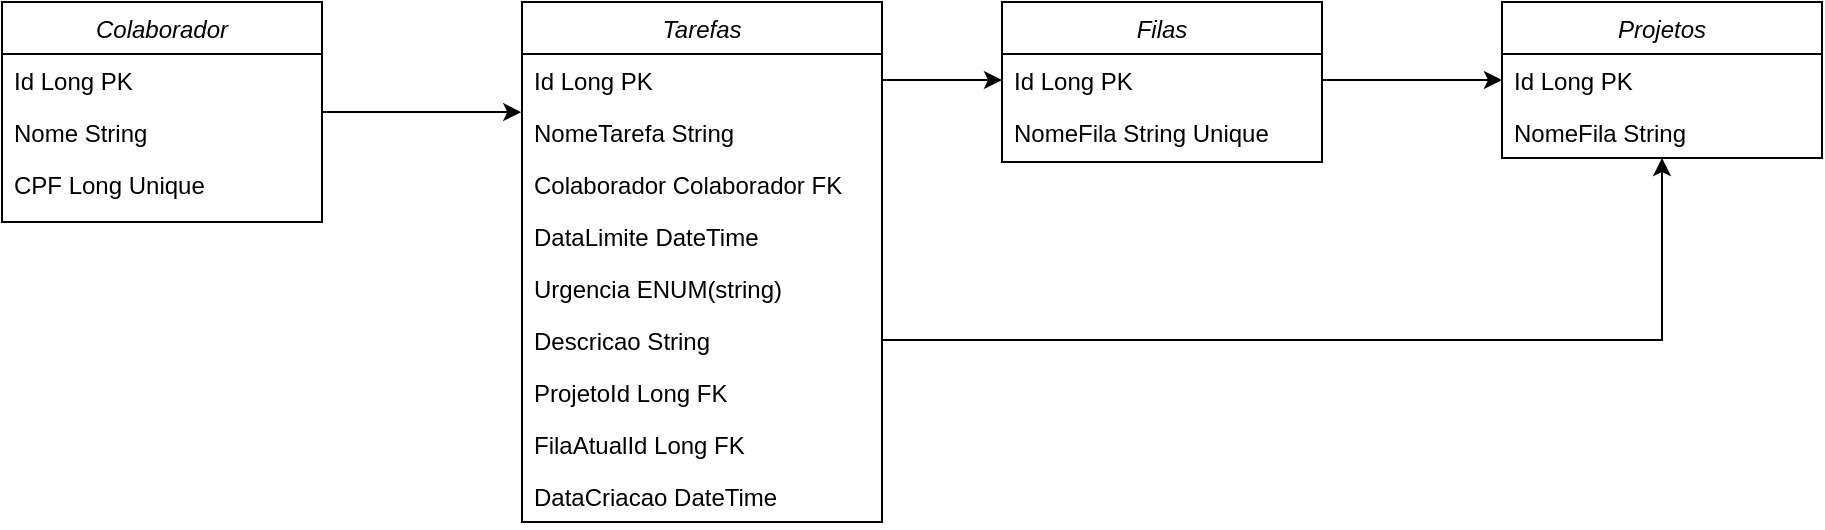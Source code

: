 <mxfile version="22.0.3" type="device">
  <diagram id="C5RBs43oDa-KdzZeNtuy" name="Page-1">
    <mxGraphModel dx="288" dy="134" grid="1" gridSize="10" guides="1" tooltips="1" connect="1" arrows="1" fold="1" page="1" pageScale="1" pageWidth="827" pageHeight="1169" math="0" shadow="0">
      <root>
        <mxCell id="WIyWlLk6GJQsqaUBKTNV-0" />
        <mxCell id="WIyWlLk6GJQsqaUBKTNV-1" parent="WIyWlLk6GJQsqaUBKTNV-0" />
        <mxCell id="zkfFHV4jXpPFQw0GAbJ--0" value="Colaborador" style="swimlane;fontStyle=2;align=center;verticalAlign=top;childLayout=stackLayout;horizontal=1;startSize=26;horizontalStack=0;resizeParent=1;resizeLast=0;collapsible=1;marginBottom=0;rounded=0;shadow=0;strokeWidth=1;" parent="WIyWlLk6GJQsqaUBKTNV-1" vertex="1">
          <mxGeometry x="110" y="300" width="160" height="110" as="geometry">
            <mxRectangle x="280" y="20" width="160" height="26" as="alternateBounds" />
          </mxGeometry>
        </mxCell>
        <mxCell id="zkfFHV4jXpPFQw0GAbJ--1" value="Id Long PK" style="text;align=left;verticalAlign=top;spacingLeft=4;spacingRight=4;overflow=hidden;rotatable=0;points=[[0,0.5],[1,0.5]];portConstraint=eastwest;" parent="zkfFHV4jXpPFQw0GAbJ--0" vertex="1">
          <mxGeometry y="26" width="160" height="26" as="geometry" />
        </mxCell>
        <mxCell id="zkfFHV4jXpPFQw0GAbJ--2" value="Nome String " style="text;align=left;verticalAlign=top;spacingLeft=4;spacingRight=4;overflow=hidden;rotatable=0;points=[[0,0.5],[1,0.5]];portConstraint=eastwest;rounded=0;shadow=0;html=0;" parent="zkfFHV4jXpPFQw0GAbJ--0" vertex="1">
          <mxGeometry y="52" width="160" height="26" as="geometry" />
        </mxCell>
        <mxCell id="zkfFHV4jXpPFQw0GAbJ--3" value="CPF Long Unique" style="text;align=left;verticalAlign=top;spacingLeft=4;spacingRight=4;overflow=hidden;rotatable=0;points=[[0,0.5],[1,0.5]];portConstraint=eastwest;rounded=0;shadow=0;html=0;" parent="zkfFHV4jXpPFQw0GAbJ--0" vertex="1">
          <mxGeometry y="78" width="160" height="26" as="geometry" />
        </mxCell>
        <mxCell id="M_PuwKV8WUUWtD_CwNCE-0" value="Tarefas" style="swimlane;fontStyle=2;align=center;verticalAlign=top;childLayout=stackLayout;horizontal=1;startSize=26;horizontalStack=0;resizeParent=1;resizeLast=0;collapsible=1;marginBottom=0;rounded=0;shadow=0;strokeWidth=1;" parent="WIyWlLk6GJQsqaUBKTNV-1" vertex="1">
          <mxGeometry x="370" y="300" width="180" height="260" as="geometry">
            <mxRectangle x="220" y="160" width="160" height="26" as="alternateBounds" />
          </mxGeometry>
        </mxCell>
        <mxCell id="M_PuwKV8WUUWtD_CwNCE-1" value="Id Long PK" style="text;align=left;verticalAlign=top;spacingLeft=4;spacingRight=4;overflow=hidden;rotatable=0;points=[[0,0.5],[1,0.5]];portConstraint=eastwest;" parent="M_PuwKV8WUUWtD_CwNCE-0" vertex="1">
          <mxGeometry y="26" width="180" height="26" as="geometry" />
        </mxCell>
        <mxCell id="M_PuwKV8WUUWtD_CwNCE-2" value="NomeTarefa String " style="text;align=left;verticalAlign=top;spacingLeft=4;spacingRight=4;overflow=hidden;rotatable=0;points=[[0,0.5],[1,0.5]];portConstraint=eastwest;rounded=0;shadow=0;html=0;" parent="M_PuwKV8WUUWtD_CwNCE-0" vertex="1">
          <mxGeometry y="52" width="180" height="26" as="geometry" />
        </mxCell>
        <mxCell id="M_PuwKV8WUUWtD_CwNCE-3" value="Colaborador Colaborador FK" style="text;align=left;verticalAlign=top;spacingLeft=4;spacingRight=4;overflow=hidden;rotatable=0;points=[[0,0.5],[1,0.5]];portConstraint=eastwest;rounded=0;shadow=0;html=0;" parent="M_PuwKV8WUUWtD_CwNCE-0" vertex="1">
          <mxGeometry y="78" width="180" height="26" as="geometry" />
        </mxCell>
        <mxCell id="M_PuwKV8WUUWtD_CwNCE-18" value="DataLimite DateTime" style="text;align=left;verticalAlign=top;spacingLeft=4;spacingRight=4;overflow=hidden;rotatable=0;points=[[0,0.5],[1,0.5]];portConstraint=eastwest;rounded=0;shadow=0;html=0;" parent="M_PuwKV8WUUWtD_CwNCE-0" vertex="1">
          <mxGeometry y="104" width="180" height="26" as="geometry" />
        </mxCell>
        <mxCell id="M_PuwKV8WUUWtD_CwNCE-19" value="Urgencia ENUM(string)" style="text;align=left;verticalAlign=top;spacingLeft=4;spacingRight=4;overflow=hidden;rotatable=0;points=[[0,0.5],[1,0.5]];portConstraint=eastwest;rounded=0;shadow=0;html=0;" parent="M_PuwKV8WUUWtD_CwNCE-0" vertex="1">
          <mxGeometry y="130" width="180" height="26" as="geometry" />
        </mxCell>
        <mxCell id="M_PuwKV8WUUWtD_CwNCE-20" value="Descricao String " style="text;align=left;verticalAlign=top;spacingLeft=4;spacingRight=4;overflow=hidden;rotatable=0;points=[[0,0.5],[1,0.5]];portConstraint=eastwest;rounded=0;shadow=0;html=0;" parent="M_PuwKV8WUUWtD_CwNCE-0" vertex="1">
          <mxGeometry y="156" width="180" height="26" as="geometry" />
        </mxCell>
        <mxCell id="M_PuwKV8WUUWtD_CwNCE-21" value="ProjetoId Long FK" style="text;align=left;verticalAlign=top;spacingLeft=4;spacingRight=4;overflow=hidden;rotatable=0;points=[[0,0.5],[1,0.5]];portConstraint=eastwest;rounded=0;shadow=0;html=0;" parent="M_PuwKV8WUUWtD_CwNCE-0" vertex="1">
          <mxGeometry y="182" width="180" height="26" as="geometry" />
        </mxCell>
        <mxCell id="M_PuwKV8WUUWtD_CwNCE-30" value="FilaAtualId Long FK" style="text;align=left;verticalAlign=top;spacingLeft=4;spacingRight=4;overflow=hidden;rotatable=0;points=[[0,0.5],[1,0.5]];portConstraint=eastwest;rounded=0;shadow=0;html=0;" parent="M_PuwKV8WUUWtD_CwNCE-0" vertex="1">
          <mxGeometry y="208" width="180" height="26" as="geometry" />
        </mxCell>
        <mxCell id="M_PuwKV8WUUWtD_CwNCE-22" value="DataCriacao DateTime " style="text;align=left;verticalAlign=top;spacingLeft=4;spacingRight=4;overflow=hidden;rotatable=0;points=[[0,0.5],[1,0.5]];portConstraint=eastwest;rounded=0;shadow=0;html=0;" parent="M_PuwKV8WUUWtD_CwNCE-0" vertex="1">
          <mxGeometry y="234" width="180" height="26" as="geometry" />
        </mxCell>
        <mxCell id="M_PuwKV8WUUWtD_CwNCE-6" value="Filas" style="swimlane;fontStyle=2;align=center;verticalAlign=top;childLayout=stackLayout;horizontal=1;startSize=26;horizontalStack=0;resizeParent=1;resizeLast=0;collapsible=1;marginBottom=0;rounded=0;shadow=0;strokeWidth=1;" parent="WIyWlLk6GJQsqaUBKTNV-1" vertex="1">
          <mxGeometry x="610" y="300" width="160" height="80" as="geometry">
            <mxRectangle x="220" y="210" width="160" height="26" as="alternateBounds" />
          </mxGeometry>
        </mxCell>
        <mxCell id="M_PuwKV8WUUWtD_CwNCE-7" value="Id Long PK" style="text;align=left;verticalAlign=top;spacingLeft=4;spacingRight=4;overflow=hidden;rotatable=0;points=[[0,0.5],[1,0.5]];portConstraint=eastwest;" parent="M_PuwKV8WUUWtD_CwNCE-6" vertex="1">
          <mxGeometry y="26" width="160" height="26" as="geometry" />
        </mxCell>
        <mxCell id="M_PuwKV8WUUWtD_CwNCE-8" value="NomeFila String Unique" style="text;align=left;verticalAlign=top;spacingLeft=4;spacingRight=4;overflow=hidden;rotatable=0;points=[[0,0.5],[1,0.5]];portConstraint=eastwest;rounded=0;shadow=0;html=0;" parent="M_PuwKV8WUUWtD_CwNCE-6" vertex="1">
          <mxGeometry y="52" width="160" height="26" as="geometry" />
        </mxCell>
        <mxCell id="M_PuwKV8WUUWtD_CwNCE-12" value="Projetos" style="swimlane;fontStyle=2;align=center;verticalAlign=top;childLayout=stackLayout;horizontal=1;startSize=26;horizontalStack=0;resizeParent=1;resizeLast=0;collapsible=1;marginBottom=0;rounded=0;shadow=0;strokeWidth=1;" parent="WIyWlLk6GJQsqaUBKTNV-1" vertex="1">
          <mxGeometry x="860" y="300" width="160" height="78" as="geometry">
            <mxRectangle x="320" y="30" width="160" height="26" as="alternateBounds" />
          </mxGeometry>
        </mxCell>
        <mxCell id="M_PuwKV8WUUWtD_CwNCE-13" value="Id Long PK" style="text;align=left;verticalAlign=top;spacingLeft=4;spacingRight=4;overflow=hidden;rotatable=0;points=[[0,0.5],[1,0.5]];portConstraint=eastwest;" parent="M_PuwKV8WUUWtD_CwNCE-12" vertex="1">
          <mxGeometry y="26" width="160" height="26" as="geometry" />
        </mxCell>
        <mxCell id="M_PuwKV8WUUWtD_CwNCE-24" value="NomeFila String " style="text;align=left;verticalAlign=top;spacingLeft=4;spacingRight=4;overflow=hidden;rotatable=0;points=[[0,0.5],[1,0.5]];portConstraint=eastwest;" parent="M_PuwKV8WUUWtD_CwNCE-12" vertex="1">
          <mxGeometry y="52" width="160" height="26" as="geometry" />
        </mxCell>
        <mxCell id="M_PuwKV8WUUWtD_CwNCE-25" style="edgeStyle=orthogonalEdgeStyle;rounded=0;orthogonalLoop=1;jettySize=auto;html=1;entryX=-0.002;entryY=0.118;entryDx=0;entryDy=0;entryPerimeter=0;" parent="WIyWlLk6GJQsqaUBKTNV-1" source="zkfFHV4jXpPFQw0GAbJ--0" target="M_PuwKV8WUUWtD_CwNCE-2" edge="1">
          <mxGeometry relative="1" as="geometry" />
        </mxCell>
        <mxCell id="M_PuwKV8WUUWtD_CwNCE-28" style="edgeStyle=orthogonalEdgeStyle;rounded=0;orthogonalLoop=1;jettySize=auto;html=1;entryX=0;entryY=0.5;entryDx=0;entryDy=0;" parent="WIyWlLk6GJQsqaUBKTNV-1" source="M_PuwKV8WUUWtD_CwNCE-1" target="M_PuwKV8WUUWtD_CwNCE-7" edge="1">
          <mxGeometry relative="1" as="geometry" />
        </mxCell>
        <mxCell id="M_PuwKV8WUUWtD_CwNCE-29" style="edgeStyle=orthogonalEdgeStyle;rounded=0;orthogonalLoop=1;jettySize=auto;html=1;entryX=0;entryY=0.5;entryDx=0;entryDy=0;" parent="WIyWlLk6GJQsqaUBKTNV-1" source="M_PuwKV8WUUWtD_CwNCE-7" target="M_PuwKV8WUUWtD_CwNCE-13" edge="1">
          <mxGeometry relative="1" as="geometry" />
        </mxCell>
        <mxCell id="Um0R_5BfGuV3Mhct8GLr-0" style="edgeStyle=orthogonalEdgeStyle;rounded=0;orthogonalLoop=1;jettySize=auto;html=1;entryX=0.5;entryY=1;entryDx=0;entryDy=0;" edge="1" parent="WIyWlLk6GJQsqaUBKTNV-1" source="M_PuwKV8WUUWtD_CwNCE-20" target="M_PuwKV8WUUWtD_CwNCE-12">
          <mxGeometry relative="1" as="geometry">
            <mxPoint x="940" y="390" as="targetPoint" />
          </mxGeometry>
        </mxCell>
      </root>
    </mxGraphModel>
  </diagram>
</mxfile>
